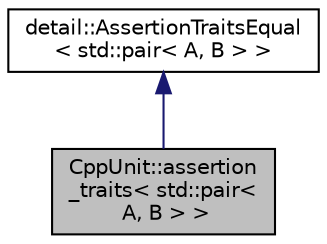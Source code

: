 digraph "CppUnit::assertion_traits&lt; std::pair&lt; A, B &gt; &gt;"
{
  edge [fontname="Helvetica",fontsize="10",labelfontname="Helvetica",labelfontsize="10"];
  node [fontname="Helvetica",fontsize="10",shape=record];
  Node2 [label="CppUnit::assertion\l_traits\< std::pair\<\l A, B \> \>",height=0.2,width=0.4,color="black", fillcolor="grey75", style="filled", fontcolor="black"];
  Node3 -> Node2 [dir="back",color="midnightblue",fontsize="10",style="solid",fontname="Helvetica"];
  Node3 [label="detail::AssertionTraitsEqual\l\< std::pair\< A, B \> \>",height=0.2,width=0.4,color="black", fillcolor="white", style="filled",URL="$classdetail_1_1AssertionTraitsEqual.html"];
}
